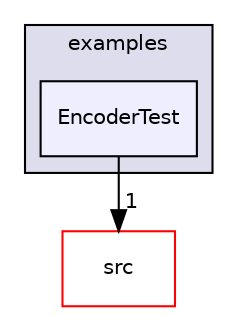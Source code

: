 digraph "examples/EncoderTest" {
  compound=true
  node [ fontsize="10", fontname="Helvetica"];
  edge [ labelfontsize="10", labelfontname="Helvetica"];
  subgraph clusterdir_d28a4824dc47e487b107a5db32ef43c4 {
    graph [ bgcolor="#ddddee", pencolor="black", label="examples" fontname="Helvetica", fontsize="10", URL="dir_d28a4824dc47e487b107a5db32ef43c4.html"]
  dir_bdb5c9f9fd801d5d67ef37e2a44088e5 [shape=box, label="EncoderTest", style="filled", fillcolor="#eeeeff", pencolor="black", URL="dir_bdb5c9f9fd801d5d67ef37e2a44088e5.html"];
  }
  dir_68267d1309a1af8e8297ef4c3efbcdba [shape=box label="src" fillcolor="white" style="filled" color="red" URL="dir_68267d1309a1af8e8297ef4c3efbcdba.html"];
  dir_bdb5c9f9fd801d5d67ef37e2a44088e5->dir_68267d1309a1af8e8297ef4c3efbcdba [headlabel="1", labeldistance=1.5 headhref="dir_000003_000013.html"];
}
